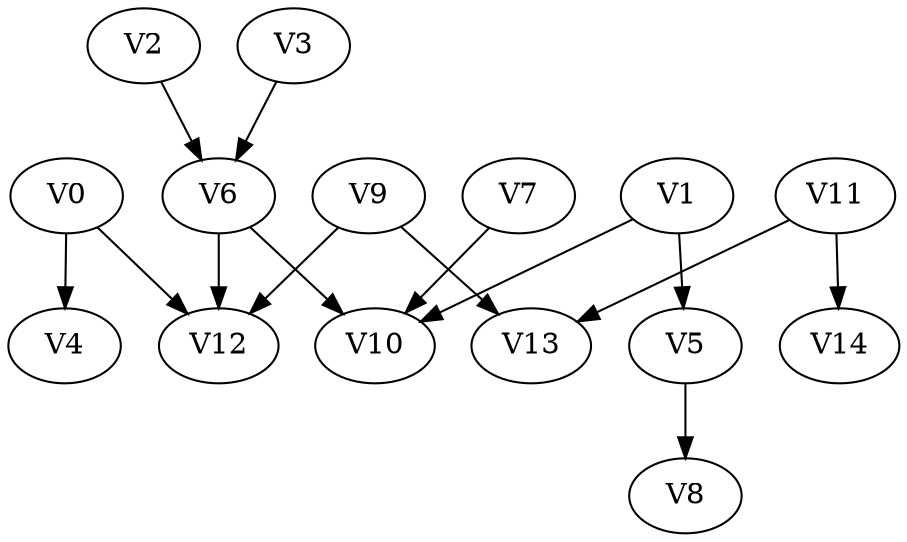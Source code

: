 strict digraph my_dotgraph {
concentrate=True;
V0;
V1;
V2;
V3;
V4;
V5;
V6;
V7;
V8;
V9;
V10;
V11;
V12;
V13;
V14;
V0 -> V4;
V0 -> V12;
V1 -> V5;
V1 -> V10;
V2 -> V6;
V3 -> V6;
V5 -> V8;
V6 -> V10;
V6 -> V12;
V7 -> V10;
V9 -> V12;
V9 -> V13;
V11 -> V13;
V11 -> V14;
}